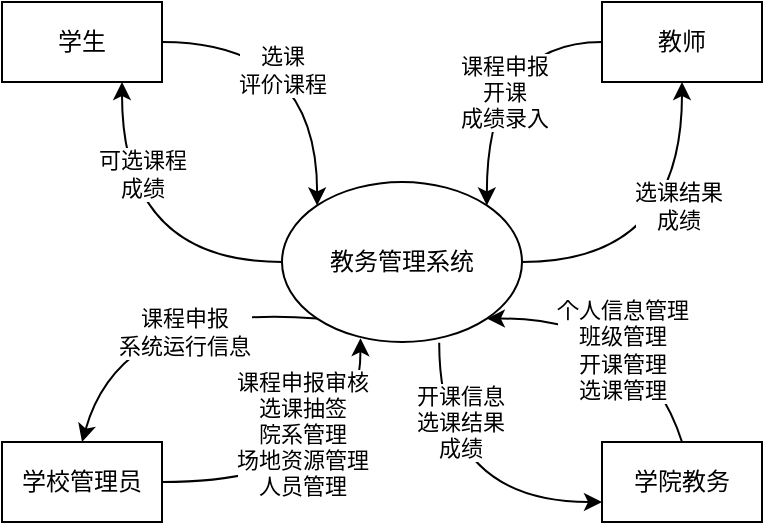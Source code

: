 <mxfile version="25.0.2">
  <diagram name="第 1 页" id="H5dtmXWZoMsReJI-5aGR">
    <mxGraphModel dx="543" dy="375" grid="1" gridSize="10" guides="1" tooltips="1" connect="1" arrows="1" fold="1" page="1" pageScale="1" pageWidth="827" pageHeight="1169" math="0" shadow="0">
      <root>
        <mxCell id="0" />
        <mxCell id="1" parent="0" />
        <mxCell id="3X6fE_jZLqDqJ0oudUKl-1" style="edgeStyle=orthogonalEdgeStyle;rounded=0;orthogonalLoop=1;jettySize=auto;html=1;exitX=1;exitY=0.5;exitDx=0;exitDy=0;entryX=0;entryY=0;entryDx=0;entryDy=0;curved=1;fontFamily=宋体-简;" parent="1" source="3X6fE_jZLqDqJ0oudUKl-3" target="3X6fE_jZLqDqJ0oudUKl-8" edge="1">
          <mxGeometry relative="1" as="geometry" />
        </mxCell>
        <mxCell id="3X6fE_jZLqDqJ0oudUKl-2" value="选课&lt;div&gt;评价课程&lt;/div&gt;" style="edgeLabel;html=1;align=center;verticalAlign=middle;resizable=0;points=[];fontFamily=宋体-简;" parent="3X6fE_jZLqDqJ0oudUKl-1" vertex="1" connectable="0">
          <mxGeometry x="0.323" y="-10" relative="1" as="geometry">
            <mxPoint x="-8" y="-14" as="offset" />
          </mxGeometry>
        </mxCell>
        <mxCell id="3X6fE_jZLqDqJ0oudUKl-3" value="学生" style="rounded=0;whiteSpace=wrap;html=1;fontFamily=宋体-简;" parent="1" vertex="1">
          <mxGeometry x="80" y="80" width="80" height="40" as="geometry" />
        </mxCell>
        <mxCell id="3X6fE_jZLqDqJ0oudUKl-4" style="edgeStyle=orthogonalEdgeStyle;rounded=0;orthogonalLoop=1;jettySize=auto;html=1;exitX=0;exitY=0.5;exitDx=0;exitDy=0;entryX=0.75;entryY=1;entryDx=0;entryDy=0;curved=1;fontFamily=宋体-简;" parent="1" source="3X6fE_jZLqDqJ0oudUKl-8" target="3X6fE_jZLqDqJ0oudUKl-3" edge="1">
          <mxGeometry relative="1" as="geometry" />
        </mxCell>
        <mxCell id="3X6fE_jZLqDqJ0oudUKl-5" value="可选课程&lt;div&gt;成绩&lt;/div&gt;" style="edgeLabel;html=1;align=center;verticalAlign=middle;resizable=0;points=[];fontFamily=宋体-简;" parent="3X6fE_jZLqDqJ0oudUKl-4" vertex="1" connectable="0">
          <mxGeometry x="0.116" y="-1" relative="1" as="geometry">
            <mxPoint x="9" y="-29" as="offset" />
          </mxGeometry>
        </mxCell>
        <mxCell id="3X6fE_jZLqDqJ0oudUKl-6" style="edgeStyle=orthogonalEdgeStyle;rounded=0;orthogonalLoop=1;jettySize=auto;html=1;exitX=1;exitY=0.5;exitDx=0;exitDy=0;entryX=0.5;entryY=1;entryDx=0;entryDy=0;curved=1;fontFamily=宋体-简;" parent="1" source="3X6fE_jZLqDqJ0oudUKl-8" target="3X6fE_jZLqDqJ0oudUKl-11" edge="1">
          <mxGeometry relative="1" as="geometry" />
        </mxCell>
        <mxCell id="3X6fE_jZLqDqJ0oudUKl-7" value="选课结果&lt;div&gt;&lt;div&gt;成绩&lt;/div&gt;&lt;/div&gt;" style="edgeLabel;html=1;align=center;verticalAlign=middle;resizable=0;points=[];fontFamily=宋体-简;" parent="3X6fE_jZLqDqJ0oudUKl-6" vertex="1" connectable="0">
          <mxGeometry x="-0.055" y="2" relative="1" as="geometry">
            <mxPoint y="-28" as="offset" />
          </mxGeometry>
        </mxCell>
        <mxCell id="3X6fE_jZLqDqJ0oudUKl-8" value="教务管理系统" style="ellipse;whiteSpace=wrap;html=1;fontFamily=宋体-简;" parent="1" vertex="1">
          <mxGeometry x="220" y="170" width="120" height="80" as="geometry" />
        </mxCell>
        <mxCell id="3X6fE_jZLqDqJ0oudUKl-9" style="edgeStyle=orthogonalEdgeStyle;rounded=0;orthogonalLoop=1;jettySize=auto;html=1;exitX=0;exitY=0.5;exitDx=0;exitDy=0;entryX=1;entryY=0;entryDx=0;entryDy=0;curved=1;fontFamily=宋体-简;" parent="1" source="3X6fE_jZLqDqJ0oudUKl-11" target="3X6fE_jZLqDqJ0oudUKl-8" edge="1">
          <mxGeometry relative="1" as="geometry" />
        </mxCell>
        <mxCell id="3X6fE_jZLqDqJ0oudUKl-10" value="&lt;div&gt;课程申报&lt;/div&gt;&lt;div&gt;开课&lt;/div&gt;&lt;div&gt;成绩录入&lt;/div&gt;" style="edgeLabel;html=1;align=center;verticalAlign=middle;resizable=0;points=[];fontFamily=宋体-简;" parent="3X6fE_jZLqDqJ0oudUKl-9" vertex="1" connectable="0">
          <mxGeometry x="0.133" y="8" relative="1" as="geometry">
            <mxPoint y="3" as="offset" />
          </mxGeometry>
        </mxCell>
        <mxCell id="3X6fE_jZLqDqJ0oudUKl-11" value="教师" style="rounded=0;whiteSpace=wrap;html=1;fontFamily=宋体-简;" parent="1" vertex="1">
          <mxGeometry x="380" y="80" width="80" height="40" as="geometry" />
        </mxCell>
        <mxCell id="3X6fE_jZLqDqJ0oudUKl-14" value="学院教务" style="rounded=0;whiteSpace=wrap;html=1;fontFamily=宋体-简;" parent="1" vertex="1">
          <mxGeometry x="380" y="300" width="80" height="40" as="geometry" />
        </mxCell>
        <mxCell id="3X6fE_jZLqDqJ0oudUKl-15" style="edgeStyle=orthogonalEdgeStyle;rounded=0;orthogonalLoop=1;jettySize=auto;html=1;exitX=1;exitY=0.5;exitDx=0;exitDy=0;curved=1;fontFamily=宋体-简;entryX=0.327;entryY=0.976;entryDx=0;entryDy=0;entryPerimeter=0;" parent="1" source="3X6fE_jZLqDqJ0oudUKl-17" target="3X6fE_jZLqDqJ0oudUKl-8" edge="1">
          <mxGeometry relative="1" as="geometry" />
        </mxCell>
        <mxCell id="3X6fE_jZLqDqJ0oudUKl-16" value="&lt;div&gt;课程申报审核&lt;/div&gt;&lt;div&gt;选课抽签&lt;br&gt;&lt;/div&gt;&lt;div&gt;院系管理&lt;/div&gt;&lt;div&gt;场地资源管理&lt;/div&gt;人员管理" style="edgeLabel;html=1;align=center;verticalAlign=middle;resizable=0;points=[];fontFamily=宋体-简;" parent="3X6fE_jZLqDqJ0oudUKl-15" vertex="1" connectable="0">
          <mxGeometry x="0.261" y="1" relative="1" as="geometry">
            <mxPoint x="-28" y="-15" as="offset" />
          </mxGeometry>
        </mxCell>
        <mxCell id="3X6fE_jZLqDqJ0oudUKl-17" value="学校管理员" style="rounded=0;whiteSpace=wrap;html=1;fontFamily=宋体-简;" parent="1" vertex="1">
          <mxGeometry x="80" y="300" width="80" height="40" as="geometry" />
        </mxCell>
        <mxCell id="3X6fE_jZLqDqJ0oudUKl-18" style="edgeStyle=orthogonalEdgeStyle;rounded=0;orthogonalLoop=1;jettySize=auto;html=1;exitX=0.655;exitY=1.005;exitDx=0;exitDy=0;entryX=0;entryY=0.75;entryDx=0;entryDy=0;curved=1;exitPerimeter=0;fontFamily=宋体-简;" parent="1" source="3X6fE_jZLqDqJ0oudUKl-8" target="3X6fE_jZLqDqJ0oudUKl-14" edge="1">
          <mxGeometry relative="1" as="geometry" />
        </mxCell>
        <mxCell id="3X6fE_jZLqDqJ0oudUKl-19" value="&lt;div&gt;开课信息&lt;/div&gt;选课结果&lt;div&gt;成绩&lt;/div&gt;" style="edgeLabel;html=1;align=center;verticalAlign=middle;resizable=0;points=[];fontFamily=宋体-简;" parent="3X6fE_jZLqDqJ0oudUKl-18" vertex="1" connectable="0">
          <mxGeometry x="-0.26" y="1" relative="1" as="geometry">
            <mxPoint x="9" y="-20" as="offset" />
          </mxGeometry>
        </mxCell>
        <mxCell id="3X6fE_jZLqDqJ0oudUKl-20" value="" style="curved=1;endArrow=classic;html=1;rounded=0;entryX=0.5;entryY=0;entryDx=0;entryDy=0;exitX=0;exitY=1;exitDx=0;exitDy=0;fontFamily=宋体-简;" parent="1" source="3X6fE_jZLqDqJ0oudUKl-8" target="3X6fE_jZLqDqJ0oudUKl-17" edge="1">
          <mxGeometry width="50" height="50" relative="1" as="geometry">
            <mxPoint x="180" y="240" as="sourcePoint" />
            <mxPoint x="270" y="200" as="targetPoint" />
            <Array as="points">
              <mxPoint x="140" y="230" />
            </Array>
          </mxGeometry>
        </mxCell>
        <mxCell id="3X6fE_jZLqDqJ0oudUKl-21" value="课程申报&lt;div&gt;系统运行信息&lt;/div&gt;" style="edgeLabel;html=1;align=center;verticalAlign=middle;resizable=0;points=[];fontFamily=宋体-简;" parent="3X6fE_jZLqDqJ0oudUKl-20" vertex="1" connectable="0">
          <mxGeometry x="-0.223" y="12" relative="1" as="geometry">
            <mxPoint as="offset" />
          </mxGeometry>
        </mxCell>
        <mxCell id="3X6fE_jZLqDqJ0oudUKl-23" value="" style="curved=1;endArrow=classic;html=1;rounded=0;entryX=1;entryY=1;entryDx=0;entryDy=0;exitX=0.5;exitY=0;exitDx=0;exitDy=0;fontFamily=宋体-简;" parent="1" source="3X6fE_jZLqDqJ0oudUKl-14" target="3X6fE_jZLqDqJ0oudUKl-8" edge="1">
          <mxGeometry width="50" height="50" relative="1" as="geometry">
            <mxPoint x="400" y="260" as="sourcePoint" />
            <mxPoint x="450" y="210" as="targetPoint" />
            <Array as="points">
              <mxPoint x="400" y="238" />
            </Array>
          </mxGeometry>
        </mxCell>
        <mxCell id="3X6fE_jZLqDqJ0oudUKl-24" value="&lt;div&gt;个人信息管理&lt;br&gt;&lt;/div&gt;&lt;span style=&quot;&quot;&gt;&lt;div&gt;班级管理&lt;span style=&quot;&quot;&gt;&lt;br&gt;&lt;/span&gt;&lt;/div&gt;开课管理&lt;/span&gt;&lt;div style=&quot;&quot;&gt;选课管理&lt;/div&gt;" style="edgeLabel;html=1;align=center;verticalAlign=middle;resizable=0;points=[];fontFamily=宋体-简;" parent="3X6fE_jZLqDqJ0oudUKl-23" vertex="1" connectable="0">
          <mxGeometry x="-0.247" y="15" relative="1" as="geometry">
            <mxPoint as="offset" />
          </mxGeometry>
        </mxCell>
      </root>
    </mxGraphModel>
  </diagram>
</mxfile>
